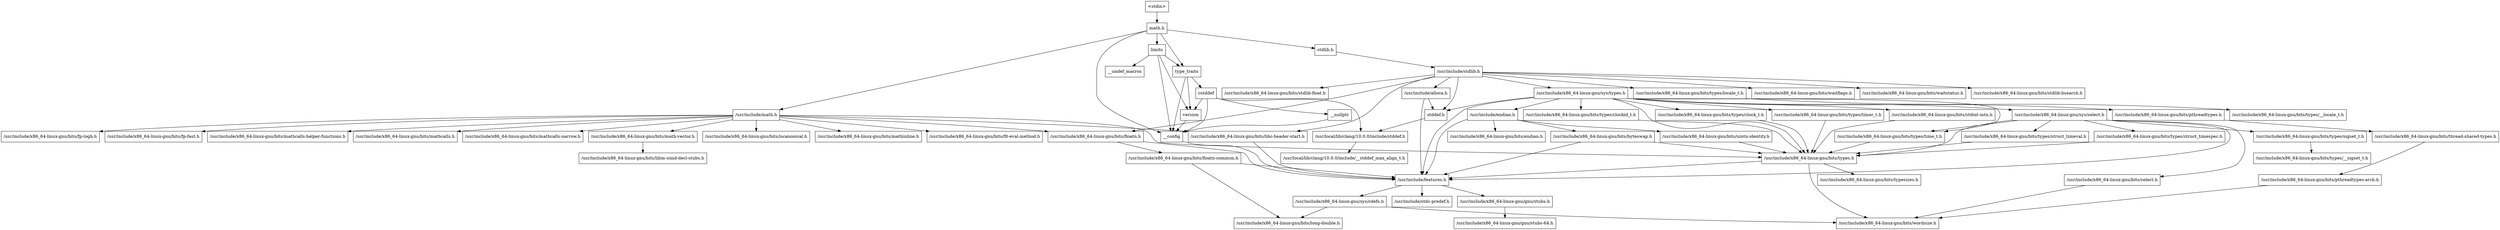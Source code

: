 digraph "dependencies" {
  header_0 [ shape="box", label="\<stdin\>" ];
  header_1 [ shape="box", label="math.h" ];
  header_11 [ shape="box", label="stdlib.h" ];
  header_12 [ shape="box", label="/usr/include/stdlib.h" ];
  header_13 [ shape="box", label="/usr/include/x86_64-linux-gnu/bits/libc-header-start.h" ];
  header_14 [ shape="box", label="stddef.h" ];
  header_15 [ shape="box", label="/usr/local/lib/clang/10.0.0/include/stddef.h" ];
  header_16 [ shape="box", label="/usr/include/x86_64-linux-gnu/bits/waitflags.h" ];
  header_17 [ shape="box", label="/usr/include/x86_64-linux-gnu/bits/waitstatus.h" ];
  header_18 [ shape="box", label="/usr/include/x86_64-linux-gnu/bits/floatn.h" ];
  header_19 [ shape="box", label="/usr/include/x86_64-linux-gnu/bits/floatn-common.h" ];
  header_2 [ shape="box", label="__config" ];
  header_20 [ shape="box", label="/usr/include/x86_64-linux-gnu/bits/types/locale_t.h" ];
  header_21 [ shape="box", label="/usr/include/x86_64-linux-gnu/bits/types/__locale_t.h" ];
  header_22 [ shape="box", label="/usr/include/x86_64-linux-gnu/sys/types.h" ];
  header_23 [ shape="box", label="/usr/include/x86_64-linux-gnu/bits/types.h" ];
  header_24 [ shape="box", label="/usr/include/x86_64-linux-gnu/bits/typesizes.h" ];
  header_25 [ shape="box", label="/usr/include/x86_64-linux-gnu/bits/types/clock_t.h" ];
  header_26 [ shape="box", label="/usr/include/x86_64-linux-gnu/bits/types/clockid_t.h" ];
  header_27 [ shape="box", label="/usr/include/x86_64-linux-gnu/bits/types/time_t.h" ];
  header_28 [ shape="box", label="/usr/include/x86_64-linux-gnu/bits/types/timer_t.h" ];
  header_29 [ shape="box", label="/usr/include/x86_64-linux-gnu/bits/stdint-intn.h" ];
  header_3 [ shape="box", label="/usr/include/features.h" ];
  header_30 [ shape="box", label="/usr/include/endian.h" ];
  header_31 [ shape="box", label="/usr/include/x86_64-linux-gnu/bits/endian.h" ];
  header_32 [ shape="box", label="/usr/include/x86_64-linux-gnu/bits/byteswap.h" ];
  header_33 [ shape="box", label="/usr/include/x86_64-linux-gnu/bits/uintn-identity.h" ];
  header_34 [ shape="box", label="/usr/include/x86_64-linux-gnu/sys/select.h" ];
  header_35 [ shape="box", label="/usr/include/x86_64-linux-gnu/bits/select.h" ];
  header_36 [ shape="box", label="/usr/include/x86_64-linux-gnu/bits/types/sigset_t.h" ];
  header_37 [ shape="box", label="/usr/include/x86_64-linux-gnu/bits/types/__sigset_t.h" ];
  header_38 [ shape="box", label="/usr/include/x86_64-linux-gnu/bits/types/struct_timeval.h" ];
  header_39 [ shape="box", label="/usr/include/x86_64-linux-gnu/bits/types/struct_timespec.h" ];
  header_4 [ shape="box", label="/usr/include/stdc-predef.h" ];
  header_40 [ shape="box", label="/usr/include/x86_64-linux-gnu/bits/pthreadtypes.h" ];
  header_41 [ shape="box", label="/usr/include/x86_64-linux-gnu/bits/thread-shared-types.h" ];
  header_42 [ shape="box", label="/usr/include/x86_64-linux-gnu/bits/pthreadtypes-arch.h" ];
  header_43 [ shape="box", label="/usr/include/alloca.h" ];
  header_44 [ shape="box", label="/usr/include/x86_64-linux-gnu/bits/stdlib-bsearch.h" ];
  header_45 [ shape="box", label="/usr/include/x86_64-linux-gnu/bits/stdlib-float.h" ];
  header_46 [ shape="box", label="/usr/include/math.h" ];
  header_47 [ shape="box", label="/usr/include/x86_64-linux-gnu/bits/math-vector.h" ];
  header_48 [ shape="box", label="/usr/include/x86_64-linux-gnu/bits/libm-simd-decl-stubs.h" ];
  header_49 [ shape="box", label="/usr/include/x86_64-linux-gnu/bits/flt-eval-method.h" ];
  header_5 [ shape="box", label="/usr/include/x86_64-linux-gnu/sys/cdefs.h" ];
  header_50 [ shape="box", label="/usr/include/x86_64-linux-gnu/bits/fp-logb.h" ];
  header_51 [ shape="box", label="/usr/include/x86_64-linux-gnu/bits/fp-fast.h" ];
  header_52 [ shape="box", label="/usr/include/x86_64-linux-gnu/bits/mathcalls-helper-functions.h" ];
  header_53 [ shape="box", label="/usr/include/x86_64-linux-gnu/bits/mathcalls.h" ];
  header_54 [ shape="box", label="/usr/include/x86_64-linux-gnu/bits/mathcalls-narrow.h" ];
  header_55 [ shape="box", label="/usr/include/x86_64-linux-gnu/bits/iscanonical.h" ];
  header_56 [ shape="box", label="/usr/include/x86_64-linux-gnu/bits/mathinline.h" ];
  header_57 [ shape="box", label="type_traits" ];
  header_58 [ shape="box", label="cstddef" ];
  header_59 [ shape="box", label="version" ];
  header_6 [ shape="box", label="/usr/include/x86_64-linux-gnu/bits/wordsize.h" ];
  header_60 [ shape="box", label="/usr/local/lib/clang/10.0.0/include/__stddef_max_align_t.h" ];
  header_61 [ shape="box", label="__nullptr" ];
  header_62 [ shape="box", label="limits" ];
  header_63 [ shape="box", label="__undef_macros" ];
  header_7 [ shape="box", label="/usr/include/x86_64-linux-gnu/bits/long-double.h" ];
  header_8 [ shape="box", label="/usr/include/x86_64-linux-gnu/gnu/stubs.h" ];
  header_9 [ shape="box", label="/usr/include/x86_64-linux-gnu/gnu/stubs-64.h" ];
  header_58 -> header_61;
  header_58 -> header_59;
  header_58 -> header_2;
  header_58 -> header_15;
  header_29 -> header_23;
  header_28 -> header_23;
  header_59 -> header_2;
  header_25 -> header_23;
  header_27 -> header_23;
  header_26 -> header_23;
  header_20 -> header_21;
  header_23 -> header_6;
  header_23 -> header_24;
  header_23 -> header_3;
  header_22 -> header_14;
  header_22 -> header_29;
  header_22 -> header_28;
  header_22 -> header_25;
  header_22 -> header_27;
  header_22 -> header_26;
  header_22 -> header_23;
  header_22 -> header_30;
  header_22 -> header_3;
  header_22 -> header_40;
  header_22 -> header_34;
  header_47 -> header_48;
  header_46 -> header_54;
  header_46 -> header_13;
  header_46 -> header_50;
  header_46 -> header_51;
  header_46 -> header_52;
  header_46 -> header_53;
  header_46 -> header_18;
  header_46 -> header_55;
  header_46 -> header_23;
  header_46 -> header_47;
  header_46 -> header_56;
  header_46 -> header_49;
  header_43 -> header_14;
  header_43 -> header_3;
  header_42 -> header_6;
  header_41 -> header_42;
  header_40 -> header_41;
  header_33 -> header_23;
  header_38 -> header_23;
  header_39 -> header_23;
  header_5 -> header_6;
  header_5 -> header_7;
  header_2 -> header_3;
  header_3 -> header_4;
  header_3 -> header_5;
  header_3 -> header_8;
  header_0 -> header_1;
  header_1 -> header_46;
  header_1 -> header_62;
  header_1 -> header_2;
  header_1 -> header_11;
  header_1 -> header_57;
  header_8 -> header_9;
  header_14 -> header_15;
  header_15 -> header_60;
  header_11 -> header_12;
  header_12 -> header_14;
  header_12 -> header_16;
  header_12 -> header_17;
  header_12 -> header_13;
  header_12 -> header_18;
  header_12 -> header_20;
  header_12 -> header_22;
  header_12 -> header_45;
  header_12 -> header_44;
  header_12 -> header_43;
  header_13 -> header_3;
  header_36 -> header_37;
  header_32 -> header_3;
  header_32 -> header_23;
  header_34 -> header_38;
  header_34 -> header_39;
  header_34 -> header_36;
  header_34 -> header_27;
  header_34 -> header_35;
  header_34 -> header_23;
  header_34 -> header_3;
  header_35 -> header_6;
  header_18 -> header_3;
  header_18 -> header_19;
  header_19 -> header_7;
  header_19 -> header_3;
  header_30 -> header_32;
  header_30 -> header_3;
  header_30 -> header_33;
  header_30 -> header_31;
  header_57 -> header_58;
  header_57 -> header_59;
  header_57 -> header_2;
  header_61 -> header_2;
  header_62 -> header_59;
  header_62 -> header_63;
  header_62 -> header_2;
  header_62 -> header_57;
}